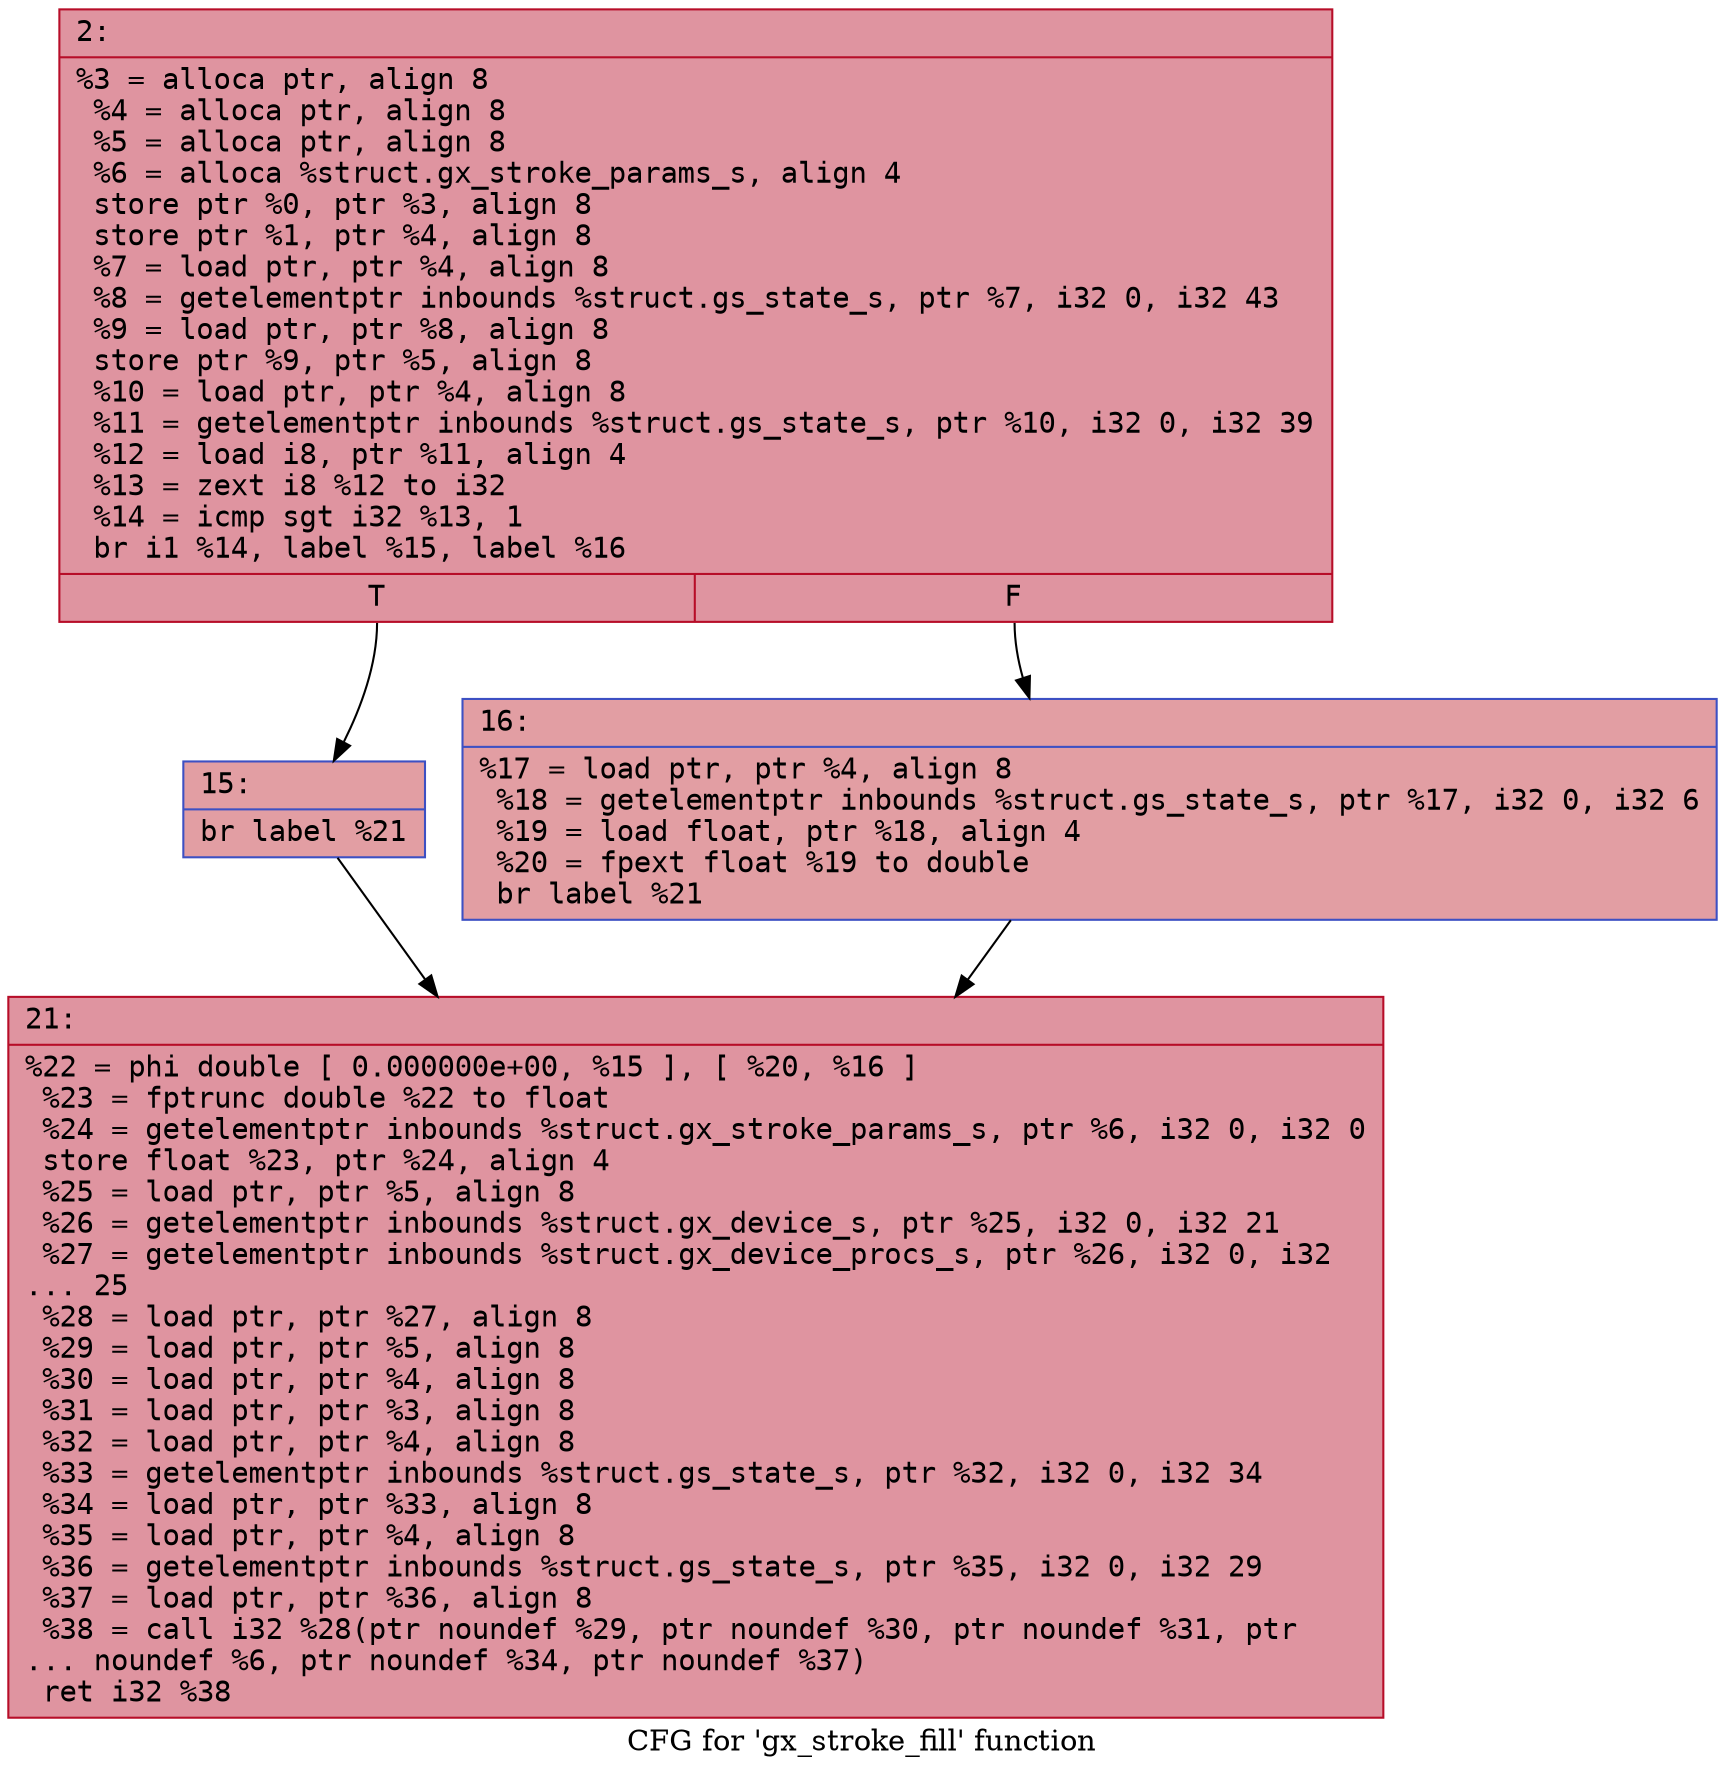 digraph "CFG for 'gx_stroke_fill' function" {
	label="CFG for 'gx_stroke_fill' function";

	Node0x6000023e1fe0 [shape=record,color="#b70d28ff", style=filled, fillcolor="#b70d2870" fontname="Courier",label="{2:\l|  %3 = alloca ptr, align 8\l  %4 = alloca ptr, align 8\l  %5 = alloca ptr, align 8\l  %6 = alloca %struct.gx_stroke_params_s, align 4\l  store ptr %0, ptr %3, align 8\l  store ptr %1, ptr %4, align 8\l  %7 = load ptr, ptr %4, align 8\l  %8 = getelementptr inbounds %struct.gs_state_s, ptr %7, i32 0, i32 43\l  %9 = load ptr, ptr %8, align 8\l  store ptr %9, ptr %5, align 8\l  %10 = load ptr, ptr %4, align 8\l  %11 = getelementptr inbounds %struct.gs_state_s, ptr %10, i32 0, i32 39\l  %12 = load i8, ptr %11, align 4\l  %13 = zext i8 %12 to i32\l  %14 = icmp sgt i32 %13, 1\l  br i1 %14, label %15, label %16\l|{<s0>T|<s1>F}}"];
	Node0x6000023e1fe0:s0 -> Node0x6000023e2030[tooltip="2 -> 15\nProbability 50.00%" ];
	Node0x6000023e1fe0:s1 -> Node0x6000023e2080[tooltip="2 -> 16\nProbability 50.00%" ];
	Node0x6000023e2030 [shape=record,color="#3d50c3ff", style=filled, fillcolor="#be242e70" fontname="Courier",label="{15:\l|  br label %21\l}"];
	Node0x6000023e2030 -> Node0x6000023e20d0[tooltip="15 -> 21\nProbability 100.00%" ];
	Node0x6000023e2080 [shape=record,color="#3d50c3ff", style=filled, fillcolor="#be242e70" fontname="Courier",label="{16:\l|  %17 = load ptr, ptr %4, align 8\l  %18 = getelementptr inbounds %struct.gs_state_s, ptr %17, i32 0, i32 6\l  %19 = load float, ptr %18, align 4\l  %20 = fpext float %19 to double\l  br label %21\l}"];
	Node0x6000023e2080 -> Node0x6000023e20d0[tooltip="16 -> 21\nProbability 100.00%" ];
	Node0x6000023e20d0 [shape=record,color="#b70d28ff", style=filled, fillcolor="#b70d2870" fontname="Courier",label="{21:\l|  %22 = phi double [ 0.000000e+00, %15 ], [ %20, %16 ]\l  %23 = fptrunc double %22 to float\l  %24 = getelementptr inbounds %struct.gx_stroke_params_s, ptr %6, i32 0, i32 0\l  store float %23, ptr %24, align 4\l  %25 = load ptr, ptr %5, align 8\l  %26 = getelementptr inbounds %struct.gx_device_s, ptr %25, i32 0, i32 21\l  %27 = getelementptr inbounds %struct.gx_device_procs_s, ptr %26, i32 0, i32\l... 25\l  %28 = load ptr, ptr %27, align 8\l  %29 = load ptr, ptr %5, align 8\l  %30 = load ptr, ptr %4, align 8\l  %31 = load ptr, ptr %3, align 8\l  %32 = load ptr, ptr %4, align 8\l  %33 = getelementptr inbounds %struct.gs_state_s, ptr %32, i32 0, i32 34\l  %34 = load ptr, ptr %33, align 8\l  %35 = load ptr, ptr %4, align 8\l  %36 = getelementptr inbounds %struct.gs_state_s, ptr %35, i32 0, i32 29\l  %37 = load ptr, ptr %36, align 8\l  %38 = call i32 %28(ptr noundef %29, ptr noundef %30, ptr noundef %31, ptr\l... noundef %6, ptr noundef %34, ptr noundef %37)\l  ret i32 %38\l}"];
}
